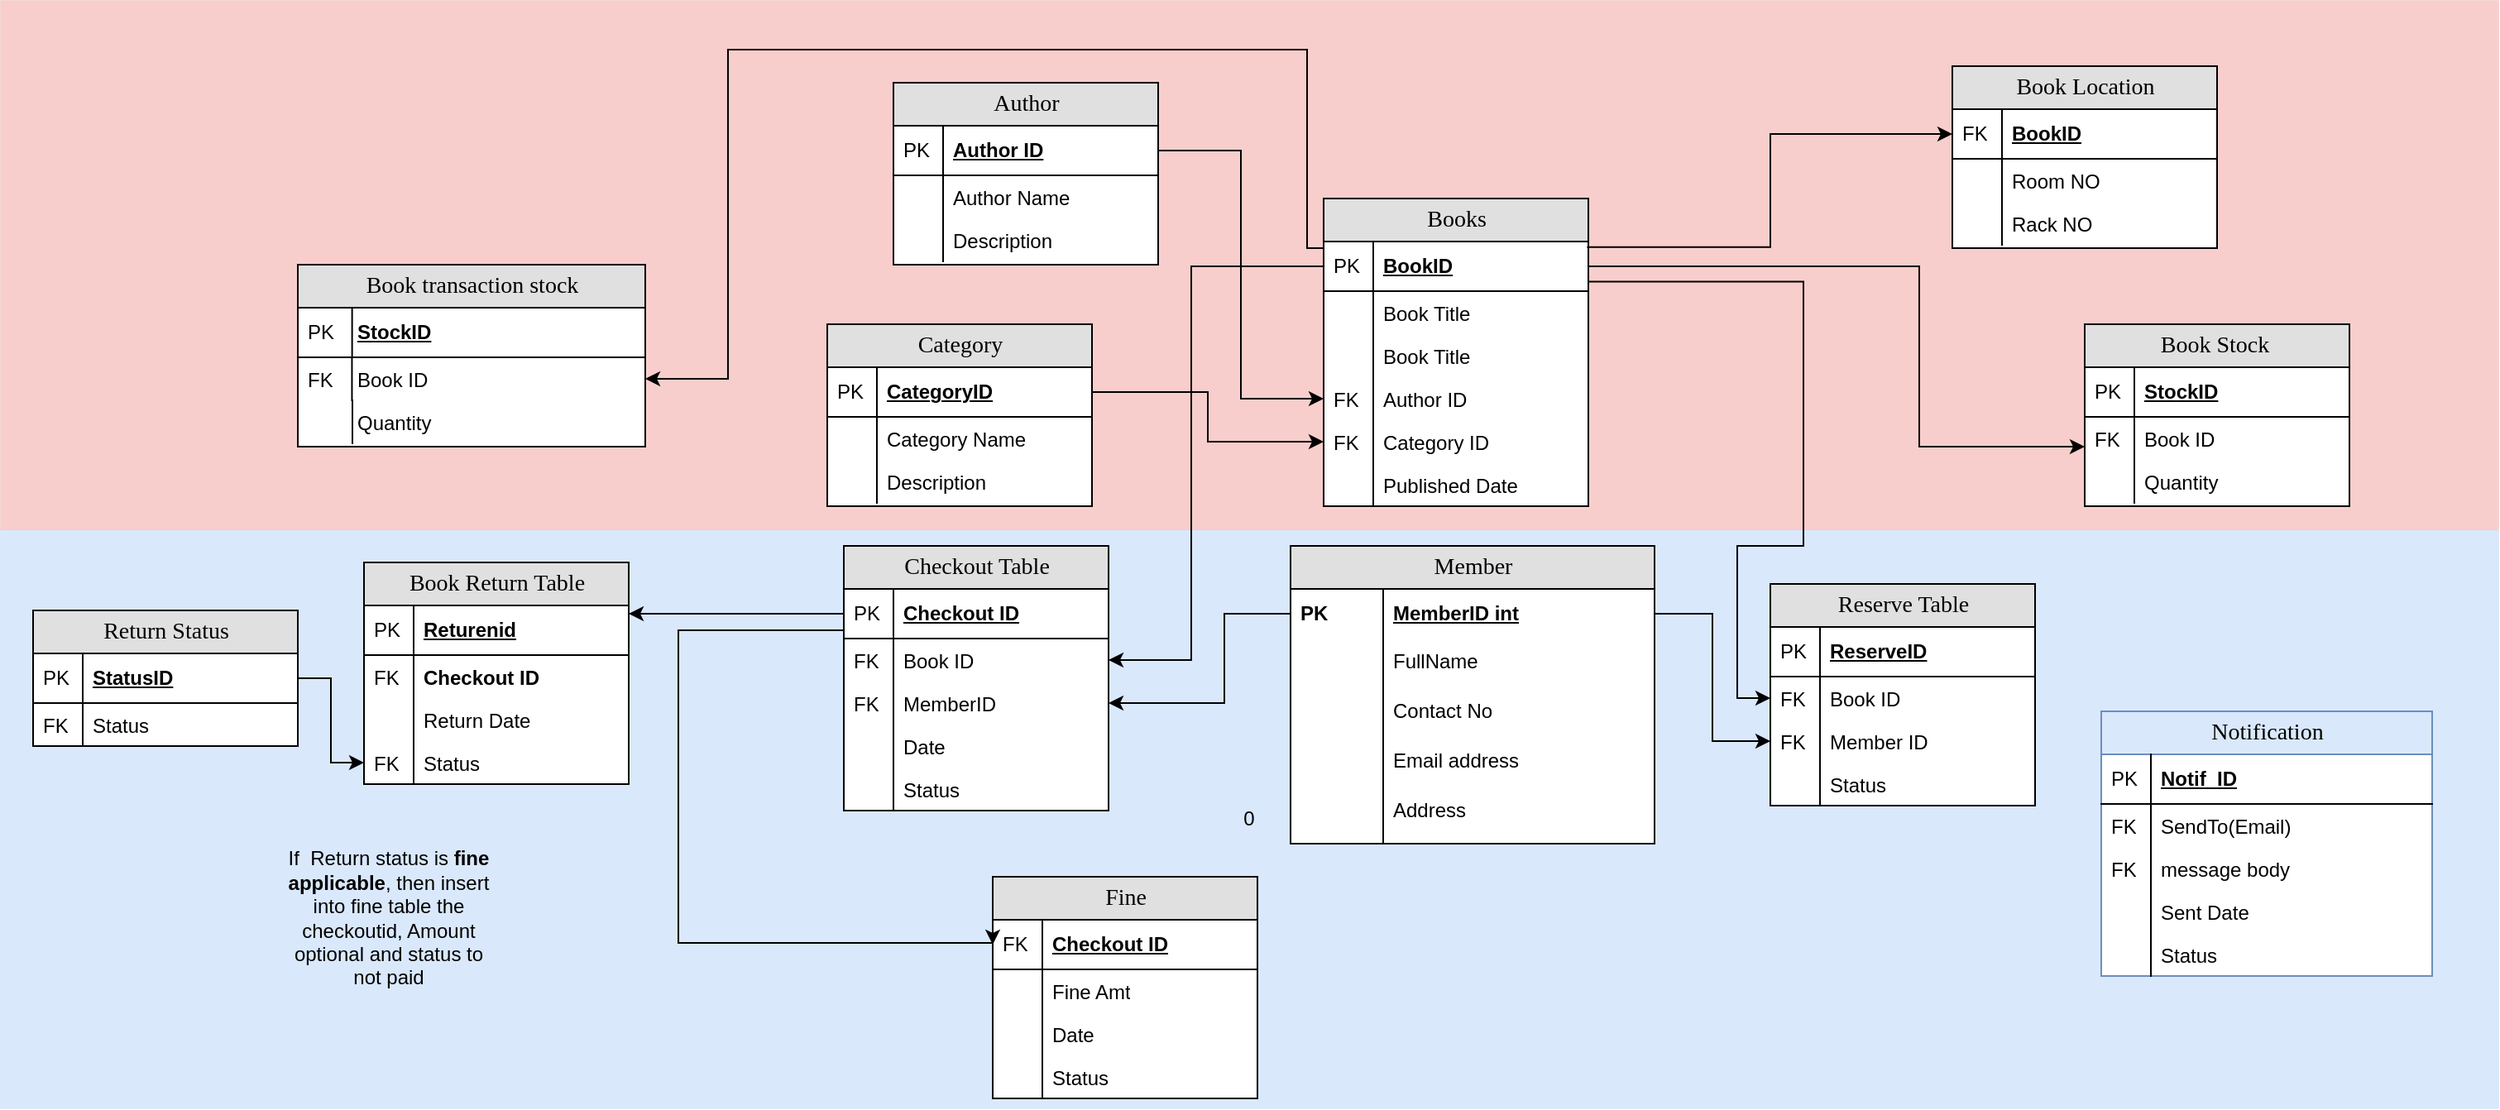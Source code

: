 <mxfile version="16.3.0" type="github">
  <diagram name="Page-1" id="e56a1550-8fbb-45ad-956c-1786394a9013">
    <mxGraphModel dx="2378" dy="1369" grid="1" gridSize="10" guides="1" tooltips="1" connect="1" arrows="1" fold="1" page="1" pageScale="1" pageWidth="1100" pageHeight="850" background="none" math="0" shadow="0">
      <root>
        <mxCell id="0" />
        <mxCell id="1" parent="0" />
        <mxCell id="zyqultt8QkaMkEBmk27H-129" value="0" style="rounded=0;whiteSpace=wrap;html=1;fillColor=#dae8fc;strokeColor=#6c8ebf;strokeWidth=0;" parent="1" vertex="1">
          <mxGeometry x="-390" y="270" width="1510" height="350" as="geometry" />
        </mxCell>
        <mxCell id="zyqultt8QkaMkEBmk27H-127" value="" style="rounded=0;whiteSpace=wrap;html=1;fillColor=#f8cecc;strokeColor=#b85450;strokeWidth=0;" parent="1" vertex="1">
          <mxGeometry x="-390" y="-50" width="1510" height="320" as="geometry" />
        </mxCell>
        <mxCell id="2e49270ec7c68f3f-1" value="Member" style="swimlane;html=1;fontStyle=0;childLayout=stackLayout;horizontal=1;startSize=26;fillColor=#e0e0e0;horizontalStack=0;resizeParent=1;resizeLast=0;collapsible=1;marginBottom=0;swimlaneFillColor=#ffffff;align=center;rounded=0;shadow=0;comic=0;labelBackgroundColor=none;strokeWidth=1;fontFamily=Verdana;fontSize=14" parent="1" vertex="1">
          <mxGeometry x="390" y="280" width="220" height="180" as="geometry" />
        </mxCell>
        <mxCell id="2e49270ec7c68f3f-2" value="MemberID int" style="shape=partialRectangle;top=0;left=0;right=0;bottom=0;html=1;align=left;verticalAlign=middle;fillColor=none;spacingLeft=60;spacingRight=4;whiteSpace=wrap;overflow=hidden;rotatable=0;points=[[0,0.5],[1,0.5]];portConstraint=eastwest;dropTarget=0;fontStyle=5;" parent="2e49270ec7c68f3f-1" vertex="1">
          <mxGeometry y="26" width="220" height="30" as="geometry" />
        </mxCell>
        <mxCell id="2e49270ec7c68f3f-3" value="PK" style="shape=partialRectangle;fontStyle=1;top=0;left=0;bottom=0;html=1;fillColor=none;align=left;verticalAlign=middle;spacingLeft=4;spacingRight=4;whiteSpace=wrap;overflow=hidden;rotatable=0;points=[];portConstraint=eastwest;part=1;" parent="2e49270ec7c68f3f-2" vertex="1" connectable="0">
          <mxGeometry width="56" height="30" as="geometry" />
        </mxCell>
        <mxCell id="2e49270ec7c68f3f-6" value="FullName" style="shape=partialRectangle;top=0;left=0;right=0;bottom=0;html=1;align=left;verticalAlign=top;fillColor=none;spacingLeft=60;spacingRight=4;whiteSpace=wrap;overflow=hidden;rotatable=0;points=[[0,0.5],[1,0.5]];portConstraint=eastwest;dropTarget=0;" parent="2e49270ec7c68f3f-1" vertex="1">
          <mxGeometry y="56" width="220" height="30" as="geometry" />
        </mxCell>
        <mxCell id="2e49270ec7c68f3f-7" value="" style="shape=partialRectangle;top=0;left=0;bottom=0;html=1;fillColor=none;align=left;verticalAlign=top;spacingLeft=4;spacingRight=4;whiteSpace=wrap;overflow=hidden;rotatable=0;points=[];portConstraint=eastwest;part=1;" parent="2e49270ec7c68f3f-6" vertex="1" connectable="0">
          <mxGeometry width="56" height="30" as="geometry" />
        </mxCell>
        <mxCell id="zyqultt8QkaMkEBmk27H-4" value="Contact No" style="shape=partialRectangle;top=0;left=0;right=0;bottom=0;html=1;align=left;verticalAlign=top;fillColor=none;spacingLeft=60;spacingRight=4;whiteSpace=wrap;overflow=hidden;rotatable=0;points=[[0,0.5],[1,0.5]];portConstraint=eastwest;dropTarget=0;" parent="2e49270ec7c68f3f-1" vertex="1">
          <mxGeometry y="86" width="220" height="30" as="geometry" />
        </mxCell>
        <mxCell id="zyqultt8QkaMkEBmk27H-5" value="" style="shape=partialRectangle;top=0;left=0;bottom=0;html=1;fillColor=none;align=left;verticalAlign=top;spacingLeft=4;spacingRight=4;whiteSpace=wrap;overflow=hidden;rotatable=0;points=[];portConstraint=eastwest;part=1;" parent="zyqultt8QkaMkEBmk27H-4" vertex="1" connectable="0">
          <mxGeometry width="56" height="30" as="geometry" />
        </mxCell>
        <mxCell id="zyqultt8QkaMkEBmk27H-6" value="Email address" style="shape=partialRectangle;top=0;left=0;right=0;bottom=0;html=1;align=left;verticalAlign=top;fillColor=none;spacingLeft=60;spacingRight=4;whiteSpace=wrap;overflow=hidden;rotatable=0;points=[[0,0.5],[1,0.5]];portConstraint=eastwest;dropTarget=0;" parent="2e49270ec7c68f3f-1" vertex="1">
          <mxGeometry y="116" width="220" height="30" as="geometry" />
        </mxCell>
        <mxCell id="zyqultt8QkaMkEBmk27H-7" value="" style="shape=partialRectangle;top=0;left=0;bottom=0;html=1;fillColor=none;align=left;verticalAlign=top;spacingLeft=4;spacingRight=4;whiteSpace=wrap;overflow=hidden;rotatable=0;points=[];portConstraint=eastwest;part=1;" parent="zyqultt8QkaMkEBmk27H-6" vertex="1" connectable="0">
          <mxGeometry width="56" height="30" as="geometry" />
        </mxCell>
        <mxCell id="zyqultt8QkaMkEBmk27H-8" value="Address" style="shape=partialRectangle;top=0;left=0;right=0;bottom=0;html=1;align=left;verticalAlign=top;fillColor=none;spacingLeft=60;spacingRight=4;whiteSpace=wrap;overflow=hidden;rotatable=0;points=[[0,0.5],[1,0.5]];portConstraint=eastwest;dropTarget=0;" parent="2e49270ec7c68f3f-1" vertex="1">
          <mxGeometry y="146" width="220" height="34" as="geometry" />
        </mxCell>
        <mxCell id="zyqultt8QkaMkEBmk27H-9" value="" style="shape=partialRectangle;top=0;left=0;bottom=0;html=1;fillColor=none;align=left;verticalAlign=top;spacingLeft=4;spacingRight=4;whiteSpace=wrap;overflow=hidden;rotatable=0;points=[];portConstraint=eastwest;part=1;" parent="zyqultt8QkaMkEBmk27H-8" vertex="1" connectable="0">
          <mxGeometry width="56" height="34" as="geometry" />
        </mxCell>
        <mxCell id="2e49270ec7c68f3f-8" value="Books" style="swimlane;html=1;fontStyle=0;childLayout=stackLayout;horizontal=1;startSize=26;fillColor=#e0e0e0;horizontalStack=0;resizeParent=1;resizeLast=0;collapsible=1;marginBottom=0;swimlaneFillColor=#ffffff;align=center;rounded=0;shadow=0;comic=0;labelBackgroundColor=none;strokeWidth=1;fontFamily=Verdana;fontSize=14;swimlaneLine=1;" parent="1" vertex="1">
          <mxGeometry x="410" y="70" width="160" height="186" as="geometry" />
        </mxCell>
        <mxCell id="2e49270ec7c68f3f-9" value="BookID" style="shape=partialRectangle;top=0;left=0;right=0;bottom=1;html=1;align=left;verticalAlign=middle;fillColor=none;spacingLeft=34;spacingRight=4;whiteSpace=wrap;overflow=hidden;rotatable=0;points=[[0,0.5],[1,0.5]];portConstraint=eastwest;dropTarget=0;fontStyle=5;" parent="2e49270ec7c68f3f-8" vertex="1">
          <mxGeometry y="26" width="160" height="30" as="geometry" />
        </mxCell>
        <mxCell id="2e49270ec7c68f3f-10" value="PK" style="shape=partialRectangle;top=0;left=0;bottom=0;html=1;fillColor=none;align=left;verticalAlign=middle;spacingLeft=4;spacingRight=4;whiteSpace=wrap;overflow=hidden;rotatable=0;points=[];portConstraint=eastwest;part=1;" parent="2e49270ec7c68f3f-9" vertex="1" connectable="0">
          <mxGeometry width="30" height="30" as="geometry" />
        </mxCell>
        <mxCell id="zyqultt8QkaMkEBmk27H-36" value="Book Title" style="shape=partialRectangle;top=0;left=0;right=0;bottom=0;html=1;align=left;verticalAlign=top;fillColor=none;spacingLeft=34;spacingRight=4;whiteSpace=wrap;overflow=hidden;rotatable=0;points=[[0,0.5],[1,0.5]];portConstraint=eastwest;dropTarget=0;" parent="2e49270ec7c68f3f-8" vertex="1">
          <mxGeometry y="56" width="160" height="26" as="geometry" />
        </mxCell>
        <mxCell id="zyqultt8QkaMkEBmk27H-37" value="" style="shape=partialRectangle;top=0;left=0;bottom=0;html=1;fillColor=none;align=left;verticalAlign=top;spacingLeft=4;spacingRight=4;whiteSpace=wrap;overflow=hidden;rotatable=0;points=[];portConstraint=eastwest;part=1;" parent="zyqultt8QkaMkEBmk27H-36" vertex="1" connectable="0">
          <mxGeometry width="30" height="26" as="geometry" />
        </mxCell>
        <mxCell id="2e49270ec7c68f3f-11" value="Book Title" style="shape=partialRectangle;top=0;left=0;right=0;bottom=0;html=1;align=left;verticalAlign=top;fillColor=none;spacingLeft=34;spacingRight=4;whiteSpace=wrap;overflow=hidden;rotatable=0;points=[[0,0.5],[1,0.5]];portConstraint=eastwest;dropTarget=0;" parent="2e49270ec7c68f3f-8" vertex="1">
          <mxGeometry y="82" width="160" height="26" as="geometry" />
        </mxCell>
        <mxCell id="2e49270ec7c68f3f-12" value="" style="shape=partialRectangle;top=0;left=0;bottom=0;html=1;fillColor=none;align=left;verticalAlign=top;spacingLeft=4;spacingRight=4;whiteSpace=wrap;overflow=hidden;rotatable=0;points=[];portConstraint=eastwest;part=1;" parent="2e49270ec7c68f3f-11" vertex="1" connectable="0">
          <mxGeometry width="30" height="26" as="geometry" />
        </mxCell>
        <mxCell id="2e49270ec7c68f3f-13" value="Author ID" style="shape=partialRectangle;top=0;left=0;right=0;bottom=0;html=1;align=left;verticalAlign=top;fillColor=none;spacingLeft=34;spacingRight=4;whiteSpace=wrap;overflow=hidden;rotatable=0;points=[[0,0.5],[1,0.5]];portConstraint=eastwest;dropTarget=0;" parent="2e49270ec7c68f3f-8" vertex="1">
          <mxGeometry y="108" width="160" height="26" as="geometry" />
        </mxCell>
        <mxCell id="2e49270ec7c68f3f-14" value="FK" style="shape=partialRectangle;top=0;left=0;bottom=0;html=1;fillColor=none;align=left;verticalAlign=top;spacingLeft=4;spacingRight=4;whiteSpace=wrap;overflow=hidden;rotatable=0;points=[];portConstraint=eastwest;part=1;" parent="2e49270ec7c68f3f-13" vertex="1" connectable="0">
          <mxGeometry width="30" height="26" as="geometry" />
        </mxCell>
        <mxCell id="2e49270ec7c68f3f-15" value="Category ID" style="shape=partialRectangle;top=0;left=0;right=0;bottom=0;html=1;align=left;verticalAlign=top;fillColor=none;spacingLeft=34;spacingRight=4;whiteSpace=wrap;overflow=hidden;rotatable=0;points=[[0,0.5],[1,0.5]];portConstraint=eastwest;dropTarget=0;" parent="2e49270ec7c68f3f-8" vertex="1">
          <mxGeometry y="134" width="160" height="26" as="geometry" />
        </mxCell>
        <mxCell id="2e49270ec7c68f3f-16" value="FK" style="shape=partialRectangle;top=0;left=0;bottom=0;html=1;fillColor=none;align=left;verticalAlign=top;spacingLeft=4;spacingRight=4;whiteSpace=wrap;overflow=hidden;rotatable=0;points=[];portConstraint=eastwest;part=1;" parent="2e49270ec7c68f3f-15" vertex="1" connectable="0">
          <mxGeometry width="30" height="26" as="geometry" />
        </mxCell>
        <mxCell id="zyqultt8QkaMkEBmk27H-10" value="Published Date" style="shape=partialRectangle;top=0;left=0;right=0;bottom=0;html=1;align=left;verticalAlign=top;fillColor=none;spacingLeft=34;spacingRight=4;whiteSpace=wrap;overflow=hidden;rotatable=0;points=[[0,0.5],[1,0.5]];portConstraint=eastwest;dropTarget=0;" parent="2e49270ec7c68f3f-8" vertex="1">
          <mxGeometry y="160" width="160" height="26" as="geometry" />
        </mxCell>
        <mxCell id="zyqultt8QkaMkEBmk27H-11" value="" style="shape=partialRectangle;top=0;left=0;bottom=0;html=1;fillColor=none;align=left;verticalAlign=top;spacingLeft=4;spacingRight=4;whiteSpace=wrap;overflow=hidden;rotatable=0;points=[];portConstraint=eastwest;part=1;" parent="zyqultt8QkaMkEBmk27H-10" vertex="1" connectable="0">
          <mxGeometry width="30" height="26" as="geometry" />
        </mxCell>
        <mxCell id="zyqultt8QkaMkEBmk27H-24" value="Book Location" style="swimlane;html=1;fontStyle=0;childLayout=stackLayout;horizontal=1;startSize=26;fillColor=#e0e0e0;horizontalStack=0;resizeParent=1;resizeLast=0;collapsible=1;marginBottom=0;swimlaneFillColor=#ffffff;align=center;rounded=0;shadow=0;comic=0;labelBackgroundColor=none;strokeWidth=1;fontFamily=Verdana;fontSize=14;swimlaneLine=1;" parent="1" vertex="1">
          <mxGeometry x="790" y="-10" width="160" height="110" as="geometry" />
        </mxCell>
        <mxCell id="zyqultt8QkaMkEBmk27H-25" value="BookID" style="shape=partialRectangle;top=0;left=0;right=0;bottom=1;html=1;align=left;verticalAlign=middle;fillColor=none;spacingLeft=34;spacingRight=4;whiteSpace=wrap;overflow=hidden;rotatable=0;points=[[0,0.5],[1,0.5]];portConstraint=eastwest;dropTarget=0;fontStyle=5;" parent="zyqultt8QkaMkEBmk27H-24" vertex="1">
          <mxGeometry y="26" width="160" height="30" as="geometry" />
        </mxCell>
        <mxCell id="zyqultt8QkaMkEBmk27H-26" value="FK" style="shape=partialRectangle;top=0;left=0;bottom=0;html=1;fillColor=none;align=left;verticalAlign=middle;spacingLeft=4;spacingRight=4;whiteSpace=wrap;overflow=hidden;rotatable=0;points=[];portConstraint=eastwest;part=1;" parent="zyqultt8QkaMkEBmk27H-25" vertex="1" connectable="0">
          <mxGeometry width="30" height="30" as="geometry" />
        </mxCell>
        <mxCell id="zyqultt8QkaMkEBmk27H-27" value="Room NO" style="shape=partialRectangle;top=0;left=0;right=0;bottom=0;html=1;align=left;verticalAlign=top;fillColor=none;spacingLeft=34;spacingRight=4;whiteSpace=wrap;overflow=hidden;rotatable=0;points=[[0,0.5],[1,0.5]];portConstraint=eastwest;dropTarget=0;" parent="zyqultt8QkaMkEBmk27H-24" vertex="1">
          <mxGeometry y="56" width="160" height="26" as="geometry" />
        </mxCell>
        <mxCell id="zyqultt8QkaMkEBmk27H-28" value="" style="shape=partialRectangle;top=0;left=0;bottom=0;html=1;fillColor=none;align=left;verticalAlign=top;spacingLeft=4;spacingRight=4;whiteSpace=wrap;overflow=hidden;rotatable=0;points=[];portConstraint=eastwest;part=1;" parent="zyqultt8QkaMkEBmk27H-27" vertex="1" connectable="0">
          <mxGeometry width="30" height="26" as="geometry" />
        </mxCell>
        <mxCell id="zyqultt8QkaMkEBmk27H-29" value="Rack NO" style="shape=partialRectangle;top=0;left=0;right=0;bottom=0;html=1;align=left;verticalAlign=top;fillColor=none;spacingLeft=34;spacingRight=4;whiteSpace=wrap;overflow=hidden;rotatable=0;points=[[0,0.5],[1,0.5]];portConstraint=eastwest;dropTarget=0;" parent="zyqultt8QkaMkEBmk27H-24" vertex="1">
          <mxGeometry y="82" width="160" height="26" as="geometry" />
        </mxCell>
        <mxCell id="zyqultt8QkaMkEBmk27H-30" value="" style="shape=partialRectangle;top=0;left=0;bottom=0;html=1;fillColor=none;align=left;verticalAlign=top;spacingLeft=4;spacingRight=4;whiteSpace=wrap;overflow=hidden;rotatable=0;points=[];portConstraint=eastwest;part=1;" parent="zyqultt8QkaMkEBmk27H-29" vertex="1" connectable="0">
          <mxGeometry width="30" height="26" as="geometry" />
        </mxCell>
        <mxCell id="zyqultt8QkaMkEBmk27H-35" style="edgeStyle=orthogonalEdgeStyle;rounded=0;orthogonalLoop=1;jettySize=auto;html=1;exitX=0.995;exitY=0.113;exitDx=0;exitDy=0;exitPerimeter=0;entryX=0;entryY=0.5;entryDx=0;entryDy=0;" parent="1" source="2e49270ec7c68f3f-9" target="zyqultt8QkaMkEBmk27H-25" edge="1">
          <mxGeometry relative="1" as="geometry">
            <mxPoint x="750" y="39" as="targetPoint" />
          </mxGeometry>
        </mxCell>
        <mxCell id="zyqultt8QkaMkEBmk27H-41" value="Category" style="swimlane;html=1;fontStyle=0;childLayout=stackLayout;horizontal=1;startSize=26;fillColor=#e0e0e0;horizontalStack=0;resizeParent=1;resizeLast=0;collapsible=1;marginBottom=0;swimlaneFillColor=#ffffff;align=center;rounded=0;shadow=0;comic=0;labelBackgroundColor=none;strokeWidth=1;fontFamily=Verdana;fontSize=14;swimlaneLine=1;" parent="1" vertex="1">
          <mxGeometry x="110" y="146" width="160" height="110" as="geometry" />
        </mxCell>
        <mxCell id="zyqultt8QkaMkEBmk27H-42" value="CategoryID" style="shape=partialRectangle;top=0;left=0;right=0;bottom=1;html=1;align=left;verticalAlign=middle;fillColor=none;spacingLeft=34;spacingRight=4;whiteSpace=wrap;overflow=hidden;rotatable=0;points=[[0,0.5],[1,0.5]];portConstraint=eastwest;dropTarget=0;fontStyle=5;" parent="zyqultt8QkaMkEBmk27H-41" vertex="1">
          <mxGeometry y="26" width="160" height="30" as="geometry" />
        </mxCell>
        <mxCell id="zyqultt8QkaMkEBmk27H-43" value="PK" style="shape=partialRectangle;top=0;left=0;bottom=0;html=1;fillColor=none;align=left;verticalAlign=middle;spacingLeft=4;spacingRight=4;whiteSpace=wrap;overflow=hidden;rotatable=0;points=[];portConstraint=eastwest;part=1;" parent="zyqultt8QkaMkEBmk27H-42" vertex="1" connectable="0">
          <mxGeometry width="30" height="30" as="geometry" />
        </mxCell>
        <mxCell id="zyqultt8QkaMkEBmk27H-44" value="Category Name" style="shape=partialRectangle;top=0;left=0;right=0;bottom=0;html=1;align=left;verticalAlign=top;fillColor=none;spacingLeft=34;spacingRight=4;whiteSpace=wrap;overflow=hidden;rotatable=0;points=[[0,0.5],[1,0.5]];portConstraint=eastwest;dropTarget=0;" parent="zyqultt8QkaMkEBmk27H-41" vertex="1">
          <mxGeometry y="56" width="160" height="26" as="geometry" />
        </mxCell>
        <mxCell id="zyqultt8QkaMkEBmk27H-45" value="" style="shape=partialRectangle;top=0;left=0;bottom=0;html=1;fillColor=none;align=left;verticalAlign=top;spacingLeft=4;spacingRight=4;whiteSpace=wrap;overflow=hidden;rotatable=0;points=[];portConstraint=eastwest;part=1;" parent="zyqultt8QkaMkEBmk27H-44" vertex="1" connectable="0">
          <mxGeometry width="30" height="26" as="geometry" />
        </mxCell>
        <mxCell id="zyqultt8QkaMkEBmk27H-46" value="Description" style="shape=partialRectangle;top=0;left=0;right=0;bottom=0;html=1;align=left;verticalAlign=top;fillColor=none;spacingLeft=34;spacingRight=4;whiteSpace=wrap;overflow=hidden;rotatable=0;points=[[0,0.5],[1,0.5]];portConstraint=eastwest;dropTarget=0;" parent="zyqultt8QkaMkEBmk27H-41" vertex="1">
          <mxGeometry y="82" width="160" height="26" as="geometry" />
        </mxCell>
        <mxCell id="zyqultt8QkaMkEBmk27H-47" value="" style="shape=partialRectangle;top=0;left=0;bottom=0;html=1;fillColor=none;align=left;verticalAlign=top;spacingLeft=4;spacingRight=4;whiteSpace=wrap;overflow=hidden;rotatable=0;points=[];portConstraint=eastwest;part=1;" parent="zyqultt8QkaMkEBmk27H-46" vertex="1" connectable="0">
          <mxGeometry width="30" height="26" as="geometry" />
        </mxCell>
        <mxCell id="zyqultt8QkaMkEBmk27H-56" style="edgeStyle=orthogonalEdgeStyle;rounded=0;orthogonalLoop=1;jettySize=auto;html=1;exitX=1;exitY=0.5;exitDx=0;exitDy=0;" parent="1" source="zyqultt8QkaMkEBmk27H-42" target="2e49270ec7c68f3f-15" edge="1">
          <mxGeometry relative="1" as="geometry" />
        </mxCell>
        <mxCell id="zyqultt8QkaMkEBmk27H-57" value="Author" style="swimlane;html=1;fontStyle=0;childLayout=stackLayout;horizontal=1;startSize=26;fillColor=#e0e0e0;horizontalStack=0;resizeParent=1;resizeLast=0;collapsible=1;marginBottom=0;swimlaneFillColor=#ffffff;align=center;rounded=0;shadow=0;comic=0;labelBackgroundColor=none;strokeWidth=1;fontFamily=Verdana;fontSize=14;swimlaneLine=1;" parent="1" vertex="1">
          <mxGeometry x="150" width="160" height="110" as="geometry" />
        </mxCell>
        <mxCell id="zyqultt8QkaMkEBmk27H-58" value="Author ID" style="shape=partialRectangle;top=0;left=0;right=0;bottom=1;html=1;align=left;verticalAlign=middle;fillColor=none;spacingLeft=34;spacingRight=4;whiteSpace=wrap;overflow=hidden;rotatable=0;points=[[0,0.5],[1,0.5]];portConstraint=eastwest;dropTarget=0;fontStyle=5;" parent="zyqultt8QkaMkEBmk27H-57" vertex="1">
          <mxGeometry y="26" width="160" height="30" as="geometry" />
        </mxCell>
        <mxCell id="zyqultt8QkaMkEBmk27H-59" value="PK" style="shape=partialRectangle;top=0;left=0;bottom=0;html=1;fillColor=none;align=left;verticalAlign=middle;spacingLeft=4;spacingRight=4;whiteSpace=wrap;overflow=hidden;rotatable=0;points=[];portConstraint=eastwest;part=1;" parent="zyqultt8QkaMkEBmk27H-58" vertex="1" connectable="0">
          <mxGeometry width="30" height="30" as="geometry" />
        </mxCell>
        <mxCell id="zyqultt8QkaMkEBmk27H-60" value="Author Name" style="shape=partialRectangle;top=0;left=0;right=0;bottom=0;html=1;align=left;verticalAlign=top;fillColor=none;spacingLeft=34;spacingRight=4;whiteSpace=wrap;overflow=hidden;rotatable=0;points=[[0,0.5],[1,0.5]];portConstraint=eastwest;dropTarget=0;" parent="zyqultt8QkaMkEBmk27H-57" vertex="1">
          <mxGeometry y="56" width="160" height="26" as="geometry" />
        </mxCell>
        <mxCell id="zyqultt8QkaMkEBmk27H-61" value="" style="shape=partialRectangle;top=0;left=0;bottom=0;html=1;fillColor=none;align=left;verticalAlign=top;spacingLeft=4;spacingRight=4;whiteSpace=wrap;overflow=hidden;rotatable=0;points=[];portConstraint=eastwest;part=1;" parent="zyqultt8QkaMkEBmk27H-60" vertex="1" connectable="0">
          <mxGeometry width="30" height="26" as="geometry" />
        </mxCell>
        <mxCell id="zyqultt8QkaMkEBmk27H-62" value="Description" style="shape=partialRectangle;top=0;left=0;right=0;bottom=0;html=1;align=left;verticalAlign=top;fillColor=none;spacingLeft=34;spacingRight=4;whiteSpace=wrap;overflow=hidden;rotatable=0;points=[[0,0.5],[1,0.5]];portConstraint=eastwest;dropTarget=0;" parent="zyqultt8QkaMkEBmk27H-57" vertex="1">
          <mxGeometry y="82" width="160" height="26" as="geometry" />
        </mxCell>
        <mxCell id="zyqultt8QkaMkEBmk27H-63" value="" style="shape=partialRectangle;top=0;left=0;bottom=0;html=1;fillColor=none;align=left;verticalAlign=top;spacingLeft=4;spacingRight=4;whiteSpace=wrap;overflow=hidden;rotatable=0;points=[];portConstraint=eastwest;part=1;" parent="zyqultt8QkaMkEBmk27H-62" vertex="1" connectable="0">
          <mxGeometry width="30" height="26" as="geometry" />
        </mxCell>
        <mxCell id="zyqultt8QkaMkEBmk27H-64" style="edgeStyle=orthogonalEdgeStyle;rounded=0;orthogonalLoop=1;jettySize=auto;html=1;exitX=1;exitY=0.5;exitDx=0;exitDy=0;entryX=0;entryY=0.5;entryDx=0;entryDy=0;" parent="1" source="zyqultt8QkaMkEBmk27H-58" target="2e49270ec7c68f3f-13" edge="1">
          <mxGeometry relative="1" as="geometry" />
        </mxCell>
        <mxCell id="zyqultt8QkaMkEBmk27H-65" value="Book Stock&amp;nbsp;" style="swimlane;html=1;fontStyle=0;childLayout=stackLayout;horizontal=1;startSize=26;fillColor=#e0e0e0;horizontalStack=0;resizeParent=1;resizeLast=0;collapsible=1;marginBottom=0;swimlaneFillColor=#ffffff;align=center;rounded=0;shadow=0;comic=0;labelBackgroundColor=none;strokeWidth=1;fontFamily=Verdana;fontSize=14;swimlaneLine=1;" parent="1" vertex="1">
          <mxGeometry x="870" y="146" width="160" height="110" as="geometry" />
        </mxCell>
        <mxCell id="zyqultt8QkaMkEBmk27H-66" value="StockID" style="shape=partialRectangle;top=0;left=0;right=0;bottom=1;html=1;align=left;verticalAlign=middle;fillColor=none;spacingLeft=34;spacingRight=4;whiteSpace=wrap;overflow=hidden;rotatable=0;points=[[0,0.5],[1,0.5]];portConstraint=eastwest;dropTarget=0;fontStyle=5;" parent="zyqultt8QkaMkEBmk27H-65" vertex="1">
          <mxGeometry y="26" width="160" height="30" as="geometry" />
        </mxCell>
        <mxCell id="zyqultt8QkaMkEBmk27H-67" value="PK" style="shape=partialRectangle;top=0;left=0;bottom=0;html=1;fillColor=none;align=left;verticalAlign=middle;spacingLeft=4;spacingRight=4;whiteSpace=wrap;overflow=hidden;rotatable=0;points=[];portConstraint=eastwest;part=1;" parent="zyqultt8QkaMkEBmk27H-66" vertex="1" connectable="0">
          <mxGeometry width="30" height="30" as="geometry" />
        </mxCell>
        <mxCell id="zyqultt8QkaMkEBmk27H-68" value="Book ID" style="shape=partialRectangle;top=0;left=0;right=0;bottom=0;html=1;align=left;verticalAlign=top;fillColor=none;spacingLeft=34;spacingRight=4;whiteSpace=wrap;overflow=hidden;rotatable=0;points=[[0,0.5],[1,0.5]];portConstraint=eastwest;dropTarget=0;" parent="zyqultt8QkaMkEBmk27H-65" vertex="1">
          <mxGeometry y="56" width="160" height="26" as="geometry" />
        </mxCell>
        <mxCell id="zyqultt8QkaMkEBmk27H-69" value="FK" style="shape=partialRectangle;top=0;left=0;bottom=0;html=1;fillColor=none;align=left;verticalAlign=top;spacingLeft=4;spacingRight=4;whiteSpace=wrap;overflow=hidden;rotatable=0;points=[];portConstraint=eastwest;part=1;" parent="zyqultt8QkaMkEBmk27H-68" vertex="1" connectable="0">
          <mxGeometry width="30" height="26" as="geometry" />
        </mxCell>
        <mxCell id="zyqultt8QkaMkEBmk27H-70" value="Quantity" style="shape=partialRectangle;top=0;left=0;right=0;bottom=0;html=1;align=left;verticalAlign=top;fillColor=none;spacingLeft=34;spacingRight=4;whiteSpace=wrap;overflow=hidden;rotatable=0;points=[[0,0.5],[1,0.5]];portConstraint=eastwest;dropTarget=0;" parent="zyqultt8QkaMkEBmk27H-65" vertex="1">
          <mxGeometry y="82" width="160" height="26" as="geometry" />
        </mxCell>
        <mxCell id="zyqultt8QkaMkEBmk27H-71" value="" style="shape=partialRectangle;top=0;left=0;bottom=0;html=1;fillColor=none;align=left;verticalAlign=top;spacingLeft=4;spacingRight=4;whiteSpace=wrap;overflow=hidden;rotatable=0;points=[];portConstraint=eastwest;part=1;" parent="zyqultt8QkaMkEBmk27H-70" vertex="1" connectable="0">
          <mxGeometry width="30" height="26" as="geometry" />
        </mxCell>
        <mxCell id="zyqultt8QkaMkEBmk27H-73" value="Reserve Table" style="swimlane;html=1;fontStyle=0;childLayout=stackLayout;horizontal=1;startSize=26;fillColor=#e0e0e0;horizontalStack=0;resizeParent=1;resizeLast=0;collapsible=1;marginBottom=0;swimlaneFillColor=#ffffff;align=center;rounded=0;shadow=0;comic=0;labelBackgroundColor=none;strokeWidth=1;fontFamily=Verdana;fontSize=14;swimlaneLine=1;" parent="1" vertex="1">
          <mxGeometry x="680" y="303" width="160" height="134" as="geometry" />
        </mxCell>
        <mxCell id="zyqultt8QkaMkEBmk27H-74" value="ReserveID" style="shape=partialRectangle;top=0;left=0;right=0;bottom=1;html=1;align=left;verticalAlign=middle;fillColor=none;spacingLeft=34;spacingRight=4;whiteSpace=wrap;overflow=hidden;rotatable=0;points=[[0,0.5],[1,0.5]];portConstraint=eastwest;dropTarget=0;fontStyle=5;" parent="zyqultt8QkaMkEBmk27H-73" vertex="1">
          <mxGeometry y="26" width="160" height="30" as="geometry" />
        </mxCell>
        <mxCell id="zyqultt8QkaMkEBmk27H-75" value="PK" style="shape=partialRectangle;top=0;left=0;bottom=0;html=1;fillColor=none;align=left;verticalAlign=middle;spacingLeft=4;spacingRight=4;whiteSpace=wrap;overflow=hidden;rotatable=0;points=[];portConstraint=eastwest;part=1;" parent="zyqultt8QkaMkEBmk27H-74" vertex="1" connectable="0">
          <mxGeometry width="30" height="30" as="geometry" />
        </mxCell>
        <mxCell id="zyqultt8QkaMkEBmk27H-76" value="Book ID" style="shape=partialRectangle;top=0;left=0;right=0;bottom=0;html=1;align=left;verticalAlign=top;fillColor=none;spacingLeft=34;spacingRight=4;whiteSpace=wrap;overflow=hidden;rotatable=0;points=[[0,0.5],[1,0.5]];portConstraint=eastwest;dropTarget=0;" parent="zyqultt8QkaMkEBmk27H-73" vertex="1">
          <mxGeometry y="56" width="160" height="26" as="geometry" />
        </mxCell>
        <mxCell id="zyqultt8QkaMkEBmk27H-77" value="FK" style="shape=partialRectangle;top=0;left=0;bottom=0;html=1;fillColor=none;align=left;verticalAlign=top;spacingLeft=4;spacingRight=4;whiteSpace=wrap;overflow=hidden;rotatable=0;points=[];portConstraint=eastwest;part=1;" parent="zyqultt8QkaMkEBmk27H-76" vertex="1" connectable="0">
          <mxGeometry width="30" height="26" as="geometry" />
        </mxCell>
        <mxCell id="zyqultt8QkaMkEBmk27H-78" value="Member ID" style="shape=partialRectangle;top=0;left=0;right=0;bottom=0;html=1;align=left;verticalAlign=top;fillColor=none;spacingLeft=34;spacingRight=4;whiteSpace=wrap;overflow=hidden;rotatable=0;points=[[0,0.5],[1,0.5]];portConstraint=eastwest;dropTarget=0;" parent="zyqultt8QkaMkEBmk27H-73" vertex="1">
          <mxGeometry y="82" width="160" height="26" as="geometry" />
        </mxCell>
        <mxCell id="zyqultt8QkaMkEBmk27H-79" value="FK" style="shape=partialRectangle;top=0;left=0;bottom=0;html=1;fillColor=none;align=left;verticalAlign=top;spacingLeft=4;spacingRight=4;whiteSpace=wrap;overflow=hidden;rotatable=0;points=[];portConstraint=eastwest;part=1;" parent="zyqultt8QkaMkEBmk27H-78" vertex="1" connectable="0">
          <mxGeometry width="30" height="26" as="geometry" />
        </mxCell>
        <mxCell id="zyqultt8QkaMkEBmk27H-80" value="Status" style="shape=partialRectangle;top=0;left=0;right=0;bottom=0;html=1;align=left;verticalAlign=top;fillColor=none;spacingLeft=34;spacingRight=4;whiteSpace=wrap;overflow=hidden;rotatable=0;points=[[0,0.5],[1,0.5]];portConstraint=eastwest;dropTarget=0;" parent="zyqultt8QkaMkEBmk27H-73" vertex="1">
          <mxGeometry y="108" width="160" height="26" as="geometry" />
        </mxCell>
        <mxCell id="zyqultt8QkaMkEBmk27H-81" value="" style="shape=partialRectangle;top=0;left=0;bottom=0;html=1;fillColor=none;align=left;verticalAlign=top;spacingLeft=4;spacingRight=4;whiteSpace=wrap;overflow=hidden;rotatable=0;points=[];portConstraint=eastwest;part=1;" parent="zyqultt8QkaMkEBmk27H-80" vertex="1" connectable="0">
          <mxGeometry width="30" height="26" as="geometry" />
        </mxCell>
        <mxCell id="zyqultt8QkaMkEBmk27H-82" style="edgeStyle=orthogonalEdgeStyle;rounded=0;orthogonalLoop=1;jettySize=auto;html=1;exitX=1;exitY=0.5;exitDx=0;exitDy=0;entryX=0;entryY=0.5;entryDx=0;entryDy=0;" parent="1" source="2e49270ec7c68f3f-2" target="zyqultt8QkaMkEBmk27H-78" edge="1">
          <mxGeometry relative="1" as="geometry" />
        </mxCell>
        <mxCell id="zyqultt8QkaMkEBmk27H-83" style="edgeStyle=orthogonalEdgeStyle;rounded=0;orthogonalLoop=1;jettySize=auto;html=1;exitX=1;exitY=0.5;exitDx=0;exitDy=0;" parent="1" source="2e49270ec7c68f3f-9" target="zyqultt8QkaMkEBmk27H-68" edge="1">
          <mxGeometry relative="1" as="geometry">
            <Array as="points">
              <mxPoint x="770" y="111" />
              <mxPoint x="770" y="220" />
            </Array>
          </mxGeometry>
        </mxCell>
        <mxCell id="zyqultt8QkaMkEBmk27H-84" style="edgeStyle=orthogonalEdgeStyle;rounded=0;orthogonalLoop=1;jettySize=auto;html=1;exitX=1;exitY=0.807;exitDx=0;exitDy=0;exitPerimeter=0;entryX=0;entryY=0.5;entryDx=0;entryDy=0;" parent="1" source="2e49270ec7c68f3f-9" target="zyqultt8QkaMkEBmk27H-76" edge="1">
          <mxGeometry relative="1" as="geometry">
            <mxPoint x="700" y="150" as="sourcePoint" />
            <mxPoint x="490" y="300" as="targetPoint" />
            <Array as="points">
              <mxPoint x="700" y="120" />
              <mxPoint x="700" y="280" />
              <mxPoint x="660" y="280" />
              <mxPoint x="660" y="372" />
            </Array>
          </mxGeometry>
        </mxCell>
        <mxCell id="zyqultt8QkaMkEBmk27H-86" value="Checkout Table" style="swimlane;html=1;fontStyle=0;childLayout=stackLayout;horizontal=1;startSize=26;fillColor=#e0e0e0;horizontalStack=0;resizeParent=1;resizeLast=0;collapsible=1;marginBottom=0;swimlaneFillColor=#ffffff;align=center;rounded=0;shadow=0;comic=0;labelBackgroundColor=none;strokeWidth=1;fontFamily=Verdana;fontSize=14;swimlaneLine=1;" parent="1" vertex="1">
          <mxGeometry x="120" y="280" width="160" height="160" as="geometry" />
        </mxCell>
        <mxCell id="zyqultt8QkaMkEBmk27H-87" value="Checkout ID" style="shape=partialRectangle;top=0;left=0;right=0;bottom=1;html=1;align=left;verticalAlign=middle;fillColor=none;spacingLeft=34;spacingRight=4;whiteSpace=wrap;overflow=hidden;rotatable=0;points=[[0,0.5],[1,0.5]];portConstraint=eastwest;dropTarget=0;fontStyle=5;" parent="zyqultt8QkaMkEBmk27H-86" vertex="1">
          <mxGeometry y="26" width="160" height="30" as="geometry" />
        </mxCell>
        <mxCell id="zyqultt8QkaMkEBmk27H-88" value="PK" style="shape=partialRectangle;top=0;left=0;bottom=0;html=1;fillColor=none;align=left;verticalAlign=middle;spacingLeft=4;spacingRight=4;whiteSpace=wrap;overflow=hidden;rotatable=0;points=[];portConstraint=eastwest;part=1;" parent="zyqultt8QkaMkEBmk27H-87" vertex="1" connectable="0">
          <mxGeometry width="30" height="30" as="geometry" />
        </mxCell>
        <mxCell id="zyqultt8QkaMkEBmk27H-89" value="Book ID" style="shape=partialRectangle;top=0;left=0;right=0;bottom=0;html=1;align=left;verticalAlign=top;fillColor=none;spacingLeft=34;spacingRight=4;whiteSpace=wrap;overflow=hidden;rotatable=0;points=[[0,0.5],[1,0.5]];portConstraint=eastwest;dropTarget=0;" parent="zyqultt8QkaMkEBmk27H-86" vertex="1">
          <mxGeometry y="56" width="160" height="26" as="geometry" />
        </mxCell>
        <mxCell id="zyqultt8QkaMkEBmk27H-90" value="FK" style="shape=partialRectangle;top=0;left=0;bottom=0;html=1;fillColor=none;align=left;verticalAlign=top;spacingLeft=4;spacingRight=4;whiteSpace=wrap;overflow=hidden;rotatable=0;points=[];portConstraint=eastwest;part=1;" parent="zyqultt8QkaMkEBmk27H-89" vertex="1" connectable="0">
          <mxGeometry width="30" height="26" as="geometry" />
        </mxCell>
        <mxCell id="zyqultt8QkaMkEBmk27H-91" value="MemberID" style="shape=partialRectangle;top=0;left=0;right=0;bottom=0;html=1;align=left;verticalAlign=top;fillColor=none;spacingLeft=34;spacingRight=4;whiteSpace=wrap;overflow=hidden;rotatable=0;points=[[0,0.5],[1,0.5]];portConstraint=eastwest;dropTarget=0;" parent="zyqultt8QkaMkEBmk27H-86" vertex="1">
          <mxGeometry y="82" width="160" height="26" as="geometry" />
        </mxCell>
        <mxCell id="zyqultt8QkaMkEBmk27H-92" value="FK" style="shape=partialRectangle;top=0;left=0;bottom=0;html=1;fillColor=none;align=left;verticalAlign=top;spacingLeft=4;spacingRight=4;whiteSpace=wrap;overflow=hidden;rotatable=0;points=[];portConstraint=eastwest;part=1;" parent="zyqultt8QkaMkEBmk27H-91" vertex="1" connectable="0">
          <mxGeometry width="30" height="26" as="geometry" />
        </mxCell>
        <mxCell id="zyqultt8QkaMkEBmk27H-93" value="Date" style="shape=partialRectangle;top=0;left=0;right=0;bottom=0;html=1;align=left;verticalAlign=top;fillColor=none;spacingLeft=34;spacingRight=4;whiteSpace=wrap;overflow=hidden;rotatable=0;points=[[0,0.5],[1,0.5]];portConstraint=eastwest;dropTarget=0;" parent="zyqultt8QkaMkEBmk27H-86" vertex="1">
          <mxGeometry y="108" width="160" height="26" as="geometry" />
        </mxCell>
        <mxCell id="zyqultt8QkaMkEBmk27H-94" value="" style="shape=partialRectangle;top=0;left=0;bottom=0;html=1;fillColor=none;align=left;verticalAlign=top;spacingLeft=4;spacingRight=4;whiteSpace=wrap;overflow=hidden;rotatable=0;points=[];portConstraint=eastwest;part=1;" parent="zyqultt8QkaMkEBmk27H-93" vertex="1" connectable="0">
          <mxGeometry width="30" height="26" as="geometry" />
        </mxCell>
        <mxCell id="zyqultt8QkaMkEBmk27H-95" value="Status" style="shape=partialRectangle;top=0;left=0;right=0;bottom=0;html=1;align=left;verticalAlign=top;fillColor=none;spacingLeft=34;spacingRight=4;whiteSpace=wrap;overflow=hidden;rotatable=0;points=[[0,0.5],[1,0.5]];portConstraint=eastwest;dropTarget=0;" parent="zyqultt8QkaMkEBmk27H-86" vertex="1">
          <mxGeometry y="134" width="160" height="26" as="geometry" />
        </mxCell>
        <mxCell id="zyqultt8QkaMkEBmk27H-96" value="" style="shape=partialRectangle;top=0;left=0;bottom=0;html=1;fillColor=none;align=left;verticalAlign=top;spacingLeft=4;spacingRight=4;whiteSpace=wrap;overflow=hidden;rotatable=0;points=[];portConstraint=eastwest;part=1;" parent="zyqultt8QkaMkEBmk27H-95" vertex="1" connectable="0">
          <mxGeometry width="30" height="26" as="geometry" />
        </mxCell>
        <mxCell id="zyqultt8QkaMkEBmk27H-97" value="Fine" style="swimlane;html=1;fontStyle=0;childLayout=stackLayout;horizontal=1;startSize=26;fillColor=#e0e0e0;horizontalStack=0;resizeParent=1;resizeLast=0;collapsible=1;marginBottom=0;swimlaneFillColor=#ffffff;align=center;rounded=0;shadow=0;comic=0;labelBackgroundColor=none;strokeWidth=1;fontFamily=Verdana;fontSize=14;swimlaneLine=1;" parent="1" vertex="1">
          <mxGeometry x="210" y="480" width="160" height="134" as="geometry" />
        </mxCell>
        <mxCell id="zyqultt8QkaMkEBmk27H-98" value="Checkout ID" style="shape=partialRectangle;top=0;left=0;right=0;bottom=1;html=1;align=left;verticalAlign=middle;fillColor=none;spacingLeft=34;spacingRight=4;whiteSpace=wrap;overflow=hidden;rotatable=0;points=[[0,0.5],[1,0.5]];portConstraint=eastwest;dropTarget=0;fontStyle=5;" parent="zyqultt8QkaMkEBmk27H-97" vertex="1">
          <mxGeometry y="26" width="160" height="30" as="geometry" />
        </mxCell>
        <mxCell id="zyqultt8QkaMkEBmk27H-99" value="FK" style="shape=partialRectangle;top=0;left=0;bottom=0;html=1;fillColor=none;align=left;verticalAlign=middle;spacingLeft=4;spacingRight=4;whiteSpace=wrap;overflow=hidden;rotatable=0;points=[];portConstraint=eastwest;part=1;" parent="zyqultt8QkaMkEBmk27H-98" vertex="1" connectable="0">
          <mxGeometry width="30" height="30" as="geometry" />
        </mxCell>
        <mxCell id="zyqultt8QkaMkEBmk27H-100" value="Fine Amt" style="shape=partialRectangle;top=0;left=0;right=0;bottom=0;html=1;align=left;verticalAlign=top;fillColor=none;spacingLeft=34;spacingRight=4;whiteSpace=wrap;overflow=hidden;rotatable=0;points=[[0,0.5],[1,0.5]];portConstraint=eastwest;dropTarget=0;" parent="zyqultt8QkaMkEBmk27H-97" vertex="1">
          <mxGeometry y="56" width="160" height="26" as="geometry" />
        </mxCell>
        <mxCell id="zyqultt8QkaMkEBmk27H-101" value="" style="shape=partialRectangle;top=0;left=0;bottom=0;html=1;fillColor=none;align=left;verticalAlign=top;spacingLeft=4;spacingRight=4;whiteSpace=wrap;overflow=hidden;rotatable=0;points=[];portConstraint=eastwest;part=1;" parent="zyqultt8QkaMkEBmk27H-100" vertex="1" connectable="0">
          <mxGeometry width="30" height="26" as="geometry" />
        </mxCell>
        <mxCell id="zyqultt8QkaMkEBmk27H-104" value="Date" style="shape=partialRectangle;top=0;left=0;right=0;bottom=0;html=1;align=left;verticalAlign=top;fillColor=none;spacingLeft=34;spacingRight=4;whiteSpace=wrap;overflow=hidden;rotatable=0;points=[[0,0.5],[1,0.5]];portConstraint=eastwest;dropTarget=0;" parent="zyqultt8QkaMkEBmk27H-97" vertex="1">
          <mxGeometry y="82" width="160" height="26" as="geometry" />
        </mxCell>
        <mxCell id="zyqultt8QkaMkEBmk27H-105" value="" style="shape=partialRectangle;top=0;left=0;bottom=0;html=1;fillColor=none;align=left;verticalAlign=top;spacingLeft=4;spacingRight=4;whiteSpace=wrap;overflow=hidden;rotatable=0;points=[];portConstraint=eastwest;part=1;" parent="zyqultt8QkaMkEBmk27H-104" vertex="1" connectable="0">
          <mxGeometry width="30" height="26" as="geometry" />
        </mxCell>
        <mxCell id="zyqultt8QkaMkEBmk27H-106" value="Status" style="shape=partialRectangle;top=0;left=0;right=0;bottom=0;html=1;align=left;verticalAlign=top;fillColor=none;spacingLeft=34;spacingRight=4;whiteSpace=wrap;overflow=hidden;rotatable=0;points=[[0,0.5],[1,0.5]];portConstraint=eastwest;dropTarget=0;" parent="zyqultt8QkaMkEBmk27H-97" vertex="1">
          <mxGeometry y="108" width="160" height="26" as="geometry" />
        </mxCell>
        <mxCell id="zyqultt8QkaMkEBmk27H-107" value="" style="shape=partialRectangle;top=0;left=0;bottom=0;html=1;fillColor=none;align=left;verticalAlign=top;spacingLeft=4;spacingRight=4;whiteSpace=wrap;overflow=hidden;rotatable=0;points=[];portConstraint=eastwest;part=1;" parent="zyqultt8QkaMkEBmk27H-106" vertex="1" connectable="0">
          <mxGeometry width="30" height="26" as="geometry" />
        </mxCell>
        <mxCell id="zyqultt8QkaMkEBmk27H-112" style="edgeStyle=orthogonalEdgeStyle;rounded=0;orthogonalLoop=1;jettySize=auto;html=1;exitX=0;exitY=0.5;exitDx=0;exitDy=0;entryX=0;entryY=0.5;entryDx=0;entryDy=0;" parent="1" source="zyqultt8QkaMkEBmk27H-87" target="zyqultt8QkaMkEBmk27H-98" edge="1">
          <mxGeometry relative="1" as="geometry">
            <Array as="points">
              <mxPoint x="120" y="331" />
              <mxPoint x="20" y="331" />
              <mxPoint x="20" y="520" />
              <mxPoint x="210" y="520" />
            </Array>
          </mxGeometry>
        </mxCell>
        <mxCell id="zyqultt8QkaMkEBmk27H-113" style="edgeStyle=orthogonalEdgeStyle;rounded=0;orthogonalLoop=1;jettySize=auto;html=1;exitX=0;exitY=0.5;exitDx=0;exitDy=0;entryX=1;entryY=0.5;entryDx=0;entryDy=0;" parent="1" source="2e49270ec7c68f3f-9" target="zyqultt8QkaMkEBmk27H-89" edge="1">
          <mxGeometry relative="1" as="geometry">
            <Array as="points">
              <mxPoint x="330" y="111" />
              <mxPoint x="330" y="349" />
            </Array>
          </mxGeometry>
        </mxCell>
        <mxCell id="zyqultt8QkaMkEBmk27H-115" style="edgeStyle=orthogonalEdgeStyle;rounded=0;orthogonalLoop=1;jettySize=auto;html=1;exitX=0;exitY=0.5;exitDx=0;exitDy=0;entryX=1;entryY=0.5;entryDx=0;entryDy=0;" parent="1" source="2e49270ec7c68f3f-2" target="zyqultt8QkaMkEBmk27H-91" edge="1">
          <mxGeometry relative="1" as="geometry">
            <Array as="points">
              <mxPoint x="350" y="321" />
              <mxPoint x="350" y="375" />
            </Array>
          </mxGeometry>
        </mxCell>
        <mxCell id="zyqultt8QkaMkEBmk27H-116" value="Notification" style="swimlane;html=1;fontStyle=0;childLayout=stackLayout;horizontal=1;startSize=26;fillColor=#dae8fc;horizontalStack=0;resizeParent=1;resizeLast=0;collapsible=1;marginBottom=0;swimlaneFillColor=#ffffff;align=center;rounded=0;shadow=0;comic=0;labelBackgroundColor=none;strokeWidth=1;fontFamily=Verdana;fontSize=14;swimlaneLine=1;strokeColor=#6c8ebf;" parent="1" vertex="1">
          <mxGeometry x="880" y="380" width="200" height="160" as="geometry" />
        </mxCell>
        <mxCell id="zyqultt8QkaMkEBmk27H-117" value="Notif_ID" style="shape=partialRectangle;top=0;left=0;right=0;bottom=1;html=1;align=left;verticalAlign=middle;fillColor=none;spacingLeft=34;spacingRight=4;whiteSpace=wrap;overflow=hidden;rotatable=0;points=[[0,0.5],[1,0.5]];portConstraint=eastwest;dropTarget=0;fontStyle=5;" parent="zyqultt8QkaMkEBmk27H-116" vertex="1">
          <mxGeometry y="26" width="200" height="30" as="geometry" />
        </mxCell>
        <mxCell id="zyqultt8QkaMkEBmk27H-118" value="PK" style="shape=partialRectangle;top=0;left=0;bottom=0;html=1;fillColor=none;align=left;verticalAlign=middle;spacingLeft=4;spacingRight=4;whiteSpace=wrap;overflow=hidden;rotatable=0;points=[];portConstraint=eastwest;part=1;" parent="zyqultt8QkaMkEBmk27H-117" vertex="1" connectable="0">
          <mxGeometry width="30" height="30" as="geometry" />
        </mxCell>
        <mxCell id="zyqultt8QkaMkEBmk27H-119" value="SendTo(Email)" style="shape=partialRectangle;top=0;left=0;right=0;bottom=0;html=1;align=left;verticalAlign=top;fillColor=none;spacingLeft=34;spacingRight=4;whiteSpace=wrap;overflow=hidden;rotatable=0;points=[[0,0.5],[1,0.5]];portConstraint=eastwest;dropTarget=0;" parent="zyqultt8QkaMkEBmk27H-116" vertex="1">
          <mxGeometry y="56" width="200" height="26" as="geometry" />
        </mxCell>
        <mxCell id="zyqultt8QkaMkEBmk27H-120" value="FK" style="shape=partialRectangle;top=0;left=0;bottom=0;html=1;fillColor=none;align=left;verticalAlign=top;spacingLeft=4;spacingRight=4;whiteSpace=wrap;overflow=hidden;rotatable=0;points=[];portConstraint=eastwest;part=1;" parent="zyqultt8QkaMkEBmk27H-119" vertex="1" connectable="0">
          <mxGeometry width="30" height="26" as="geometry" />
        </mxCell>
        <mxCell id="zyqultt8QkaMkEBmk27H-121" value="message body" style="shape=partialRectangle;top=0;left=0;right=0;bottom=0;html=1;align=left;verticalAlign=top;fillColor=none;spacingLeft=34;spacingRight=4;whiteSpace=wrap;overflow=hidden;rotatable=0;points=[[0,0.5],[1,0.5]];portConstraint=eastwest;dropTarget=0;" parent="zyqultt8QkaMkEBmk27H-116" vertex="1">
          <mxGeometry y="82" width="200" height="26" as="geometry" />
        </mxCell>
        <mxCell id="zyqultt8QkaMkEBmk27H-122" value="FK" style="shape=partialRectangle;top=0;left=0;bottom=0;html=1;fillColor=none;align=left;verticalAlign=top;spacingLeft=4;spacingRight=4;whiteSpace=wrap;overflow=hidden;rotatable=0;points=[];portConstraint=eastwest;part=1;" parent="zyqultt8QkaMkEBmk27H-121" vertex="1" connectable="0">
          <mxGeometry width="30" height="26" as="geometry" />
        </mxCell>
        <mxCell id="zyqultt8QkaMkEBmk27H-123" value="Sent Date" style="shape=partialRectangle;top=0;left=0;right=0;bottom=0;html=1;align=left;verticalAlign=top;fillColor=none;spacingLeft=34;spacingRight=4;whiteSpace=wrap;overflow=hidden;rotatable=0;points=[[0,0.5],[1,0.5]];portConstraint=eastwest;dropTarget=0;" parent="zyqultt8QkaMkEBmk27H-116" vertex="1">
          <mxGeometry y="108" width="200" height="26" as="geometry" />
        </mxCell>
        <mxCell id="zyqultt8QkaMkEBmk27H-124" value="" style="shape=partialRectangle;top=0;left=0;bottom=0;html=1;fillColor=none;align=left;verticalAlign=top;spacingLeft=4;spacingRight=4;whiteSpace=wrap;overflow=hidden;rotatable=0;points=[];portConstraint=eastwest;part=1;" parent="zyqultt8QkaMkEBmk27H-123" vertex="1" connectable="0">
          <mxGeometry width="30" height="26" as="geometry" />
        </mxCell>
        <mxCell id="zyqultt8QkaMkEBmk27H-125" value="Status" style="shape=partialRectangle;top=0;left=0;right=0;bottom=0;html=1;align=left;verticalAlign=top;fillColor=none;spacingLeft=34;spacingRight=4;whiteSpace=wrap;overflow=hidden;rotatable=0;points=[[0,0.5],[1,0.5]];portConstraint=eastwest;dropTarget=0;" parent="zyqultt8QkaMkEBmk27H-116" vertex="1">
          <mxGeometry y="134" width="200" height="26" as="geometry" />
        </mxCell>
        <mxCell id="zyqultt8QkaMkEBmk27H-126" value="" style="shape=partialRectangle;top=0;left=0;bottom=0;html=1;fillColor=none;align=left;verticalAlign=top;spacingLeft=4;spacingRight=4;whiteSpace=wrap;overflow=hidden;rotatable=0;points=[];portConstraint=eastwest;part=1;" parent="zyqultt8QkaMkEBmk27H-125" vertex="1" connectable="0">
          <mxGeometry width="30" height="26" as="geometry" />
        </mxCell>
        <mxCell id="QvECQQdI73FgMbFMKl-m-1" value="Book Return Table" style="swimlane;html=1;fontStyle=0;childLayout=stackLayout;horizontal=1;startSize=26;fillColor=#e0e0e0;horizontalStack=0;resizeParent=1;resizeLast=0;collapsible=1;marginBottom=0;swimlaneFillColor=#ffffff;align=center;rounded=0;shadow=0;comic=0;labelBackgroundColor=none;strokeWidth=1;fontFamily=Verdana;fontSize=14;swimlaneLine=1;" parent="1" vertex="1">
          <mxGeometry x="-170" y="290" width="160" height="134" as="geometry" />
        </mxCell>
        <mxCell id="QvECQQdI73FgMbFMKl-m-2" value="Returenid" style="shape=partialRectangle;top=0;left=0;right=0;bottom=1;html=1;align=left;verticalAlign=middle;fillColor=none;spacingLeft=34;spacingRight=4;whiteSpace=wrap;overflow=hidden;rotatable=0;points=[[0,0.5],[1,0.5]];portConstraint=eastwest;dropTarget=0;fontStyle=5;" parent="QvECQQdI73FgMbFMKl-m-1" vertex="1">
          <mxGeometry y="26" width="160" height="30" as="geometry" />
        </mxCell>
        <mxCell id="QvECQQdI73FgMbFMKl-m-3" value="PK" style="shape=partialRectangle;top=0;left=0;bottom=0;html=1;fillColor=none;align=left;verticalAlign=middle;spacingLeft=4;spacingRight=4;whiteSpace=wrap;overflow=hidden;rotatable=0;points=[];portConstraint=eastwest;part=1;" parent="QvECQQdI73FgMbFMKl-m-2" vertex="1" connectable="0">
          <mxGeometry width="30" height="30" as="geometry" />
        </mxCell>
        <mxCell id="QvECQQdI73FgMbFMKl-m-4" value="&lt;span style=&quot;font-weight: 700&quot;&gt;Checkout ID&lt;/span&gt;" style="shape=partialRectangle;top=0;left=0;right=0;bottom=0;html=1;align=left;verticalAlign=top;fillColor=none;spacingLeft=34;spacingRight=4;whiteSpace=wrap;overflow=hidden;rotatable=0;points=[[0,0.5],[1,0.5]];portConstraint=eastwest;dropTarget=0;" parent="QvECQQdI73FgMbFMKl-m-1" vertex="1">
          <mxGeometry y="56" width="160" height="26" as="geometry" />
        </mxCell>
        <mxCell id="QvECQQdI73FgMbFMKl-m-5" value="FK" style="shape=partialRectangle;top=0;left=0;bottom=0;html=1;fillColor=none;align=left;verticalAlign=top;spacingLeft=4;spacingRight=4;whiteSpace=wrap;overflow=hidden;rotatable=0;points=[];portConstraint=eastwest;part=1;" parent="QvECQQdI73FgMbFMKl-m-4" vertex="1" connectable="0">
          <mxGeometry width="30" height="26" as="geometry" />
        </mxCell>
        <mxCell id="QvECQQdI73FgMbFMKl-m-33" value="Return Date" style="shape=partialRectangle;top=0;left=0;right=0;bottom=0;html=1;align=left;verticalAlign=top;fillColor=none;spacingLeft=34;spacingRight=4;whiteSpace=wrap;overflow=hidden;rotatable=0;points=[[0,0.5],[1,0.5]];portConstraint=eastwest;dropTarget=0;" parent="QvECQQdI73FgMbFMKl-m-1" vertex="1">
          <mxGeometry y="82" width="160" height="26" as="geometry" />
        </mxCell>
        <mxCell id="QvECQQdI73FgMbFMKl-m-34" value="" style="shape=partialRectangle;top=0;left=0;bottom=0;html=1;fillColor=none;align=left;verticalAlign=top;spacingLeft=4;spacingRight=4;whiteSpace=wrap;overflow=hidden;rotatable=0;points=[];portConstraint=eastwest;part=1;" parent="QvECQQdI73FgMbFMKl-m-33" vertex="1" connectable="0">
          <mxGeometry width="30" height="26" as="geometry" />
        </mxCell>
        <mxCell id="QvECQQdI73FgMbFMKl-m-6" value="Status" style="shape=partialRectangle;top=0;left=0;right=0;bottom=0;html=1;align=left;verticalAlign=top;fillColor=none;spacingLeft=34;spacingRight=4;whiteSpace=wrap;overflow=hidden;rotatable=0;points=[[0,0.5],[1,0.5]];portConstraint=eastwest;dropTarget=0;" parent="QvECQQdI73FgMbFMKl-m-1" vertex="1">
          <mxGeometry y="108" width="160" height="26" as="geometry" />
        </mxCell>
        <mxCell id="QvECQQdI73FgMbFMKl-m-7" value="FK" style="shape=partialRectangle;top=0;left=0;bottom=0;html=1;fillColor=none;align=left;verticalAlign=top;spacingLeft=4;spacingRight=4;whiteSpace=wrap;overflow=hidden;rotatable=0;points=[];portConstraint=eastwest;part=1;" parent="QvECQQdI73FgMbFMKl-m-6" vertex="1" connectable="0">
          <mxGeometry width="30" height="26" as="geometry" />
        </mxCell>
        <mxCell id="QvECQQdI73FgMbFMKl-m-13" style="edgeStyle=orthogonalEdgeStyle;rounded=0;orthogonalLoop=1;jettySize=auto;html=1;" parent="1" source="zyqultt8QkaMkEBmk27H-87" edge="1">
          <mxGeometry relative="1" as="geometry">
            <mxPoint x="-10" y="321" as="targetPoint" />
            <Array as="points">
              <mxPoint x="90" y="321" />
              <mxPoint x="90" y="321" />
            </Array>
          </mxGeometry>
        </mxCell>
        <mxCell id="QvECQQdI73FgMbFMKl-m-14" value="Return Status" style="swimlane;html=1;fontStyle=0;childLayout=stackLayout;horizontal=1;startSize=26;fillColor=#e0e0e0;horizontalStack=0;resizeParent=1;resizeLast=0;collapsible=1;marginBottom=0;swimlaneFillColor=#ffffff;align=center;rounded=0;shadow=0;comic=0;labelBackgroundColor=none;strokeWidth=1;fontFamily=Verdana;fontSize=14;swimlaneLine=1;" parent="1" vertex="1">
          <mxGeometry x="-370" y="319" width="160" height="82" as="geometry" />
        </mxCell>
        <mxCell id="QvECQQdI73FgMbFMKl-m-15" value="StatusID" style="shape=partialRectangle;top=0;left=0;right=0;bottom=1;html=1;align=left;verticalAlign=middle;fillColor=none;spacingLeft=34;spacingRight=4;whiteSpace=wrap;overflow=hidden;rotatable=0;points=[[0,0.5],[1,0.5]];portConstraint=eastwest;dropTarget=0;fontStyle=5;" parent="QvECQQdI73FgMbFMKl-m-14" vertex="1">
          <mxGeometry y="26" width="160" height="30" as="geometry" />
        </mxCell>
        <mxCell id="QvECQQdI73FgMbFMKl-m-16" value="PK" style="shape=partialRectangle;top=0;left=0;bottom=0;html=1;fillColor=none;align=left;verticalAlign=middle;spacingLeft=4;spacingRight=4;whiteSpace=wrap;overflow=hidden;rotatable=0;points=[];portConstraint=eastwest;part=1;" parent="QvECQQdI73FgMbFMKl-m-15" vertex="1" connectable="0">
          <mxGeometry width="30" height="30" as="geometry" />
        </mxCell>
        <mxCell id="QvECQQdI73FgMbFMKl-m-17" value="Status" style="shape=partialRectangle;top=0;left=0;right=0;bottom=0;html=1;align=left;verticalAlign=top;fillColor=none;spacingLeft=34;spacingRight=4;whiteSpace=wrap;overflow=hidden;rotatable=0;points=[[0,0.5],[1,0.5]];portConstraint=eastwest;dropTarget=0;" parent="QvECQQdI73FgMbFMKl-m-14" vertex="1">
          <mxGeometry y="56" width="160" height="26" as="geometry" />
        </mxCell>
        <mxCell id="QvECQQdI73FgMbFMKl-m-18" value="FK" style="shape=partialRectangle;top=0;left=0;bottom=0;html=1;fillColor=none;align=left;verticalAlign=top;spacingLeft=4;spacingRight=4;whiteSpace=wrap;overflow=hidden;rotatable=0;points=[];portConstraint=eastwest;part=1;" parent="QvECQQdI73FgMbFMKl-m-17" vertex="1" connectable="0">
          <mxGeometry width="30" height="26" as="geometry" />
        </mxCell>
        <mxCell id="QvECQQdI73FgMbFMKl-m-23" style="edgeStyle=orthogonalEdgeStyle;rounded=0;orthogonalLoop=1;jettySize=auto;html=1;exitX=1;exitY=0.5;exitDx=0;exitDy=0;" parent="1" source="QvECQQdI73FgMbFMKl-m-15" target="QvECQQdI73FgMbFMKl-m-6" edge="1">
          <mxGeometry relative="1" as="geometry" />
        </mxCell>
        <mxCell id="QvECQQdI73FgMbFMKl-m-24" value="If&amp;nbsp; Return status is &lt;b&gt;fine applicable&lt;/b&gt;, then insert into fine table the checkoutid, Amount optional and status to not paid" style="text;html=1;strokeColor=none;fillColor=none;align=center;verticalAlign=middle;whiteSpace=wrap;rounded=0;" parent="1" vertex="1">
          <mxGeometry x="-220" y="490" width="130" height="30" as="geometry" />
        </mxCell>
        <mxCell id="QvECQQdI73FgMbFMKl-m-25" value="Book transaction stock" style="swimlane;html=1;fontStyle=0;childLayout=stackLayout;horizontal=1;startSize=26;fillColor=#e0e0e0;horizontalStack=0;resizeParent=1;resizeLast=0;collapsible=1;marginBottom=0;swimlaneFillColor=#ffffff;align=center;rounded=0;shadow=0;comic=0;labelBackgroundColor=none;strokeWidth=1;fontFamily=Verdana;fontSize=14;swimlaneLine=1;" parent="1" vertex="1">
          <mxGeometry x="-210" y="110" width="210" height="110" as="geometry" />
        </mxCell>
        <mxCell id="QvECQQdI73FgMbFMKl-m-26" value="StockID" style="shape=partialRectangle;top=0;left=0;right=0;bottom=1;html=1;align=left;verticalAlign=middle;fillColor=none;spacingLeft=34;spacingRight=4;whiteSpace=wrap;overflow=hidden;rotatable=0;points=[[0,0.5],[1,0.5]];portConstraint=eastwest;dropTarget=0;fontStyle=5;" parent="QvECQQdI73FgMbFMKl-m-25" vertex="1">
          <mxGeometry y="26" width="210" height="30" as="geometry" />
        </mxCell>
        <mxCell id="QvECQQdI73FgMbFMKl-m-27" value="PK" style="shape=partialRectangle;top=0;left=0;bottom=0;html=1;fillColor=none;align=left;verticalAlign=middle;spacingLeft=4;spacingRight=4;whiteSpace=wrap;overflow=hidden;rotatable=0;points=[];portConstraint=eastwest;part=1;" parent="QvECQQdI73FgMbFMKl-m-26" vertex="1" connectable="0">
          <mxGeometry width="32.812" height="30" as="geometry" />
        </mxCell>
        <mxCell id="QvECQQdI73FgMbFMKl-m-28" value="Book ID" style="shape=partialRectangle;top=0;left=0;right=0;bottom=0;html=1;align=left;verticalAlign=top;fillColor=none;spacingLeft=34;spacingRight=4;whiteSpace=wrap;overflow=hidden;rotatable=0;points=[[0,0.5],[1,0.5]];portConstraint=eastwest;dropTarget=0;" parent="QvECQQdI73FgMbFMKl-m-25" vertex="1">
          <mxGeometry y="56" width="210" height="26" as="geometry" />
        </mxCell>
        <mxCell id="QvECQQdI73FgMbFMKl-m-29" value="FK" style="shape=partialRectangle;top=0;left=0;bottom=0;html=1;fillColor=none;align=left;verticalAlign=top;spacingLeft=4;spacingRight=4;whiteSpace=wrap;overflow=hidden;rotatable=0;points=[];portConstraint=eastwest;part=1;" parent="QvECQQdI73FgMbFMKl-m-28" vertex="1" connectable="0">
          <mxGeometry width="32.727" height="26" as="geometry" />
        </mxCell>
        <mxCell id="QvECQQdI73FgMbFMKl-m-30" value="Quantity" style="shape=partialRectangle;top=0;left=0;right=0;bottom=0;html=1;align=left;verticalAlign=top;fillColor=none;spacingLeft=34;spacingRight=4;whiteSpace=wrap;overflow=hidden;rotatable=0;points=[[0,0.5],[1,0.5]];portConstraint=eastwest;dropTarget=0;" parent="QvECQQdI73FgMbFMKl-m-25" vertex="1">
          <mxGeometry y="82" width="210" height="26" as="geometry" />
        </mxCell>
        <mxCell id="QvECQQdI73FgMbFMKl-m-31" value="" style="shape=partialRectangle;top=0;left=0;bottom=0;html=1;fillColor=none;align=left;verticalAlign=top;spacingLeft=4;spacingRight=4;whiteSpace=wrap;overflow=hidden;rotatable=0;points=[];portConstraint=eastwest;part=1;" parent="QvECQQdI73FgMbFMKl-m-30" vertex="1" connectable="0">
          <mxGeometry width="33" height="26" as="geometry" />
        </mxCell>
        <mxCell id="QvECQQdI73FgMbFMKl-m-32" style="edgeStyle=orthogonalEdgeStyle;rounded=0;orthogonalLoop=1;jettySize=auto;html=1;" parent="1" source="2e49270ec7c68f3f-9" target="QvECQQdI73FgMbFMKl-m-28" edge="1">
          <mxGeometry relative="1" as="geometry">
            <Array as="points">
              <mxPoint x="400" y="100" />
              <mxPoint x="400" y="-20" />
              <mxPoint x="50" y="-20" />
              <mxPoint x="50" y="179" />
            </Array>
          </mxGeometry>
        </mxCell>
      </root>
    </mxGraphModel>
  </diagram>
</mxfile>
